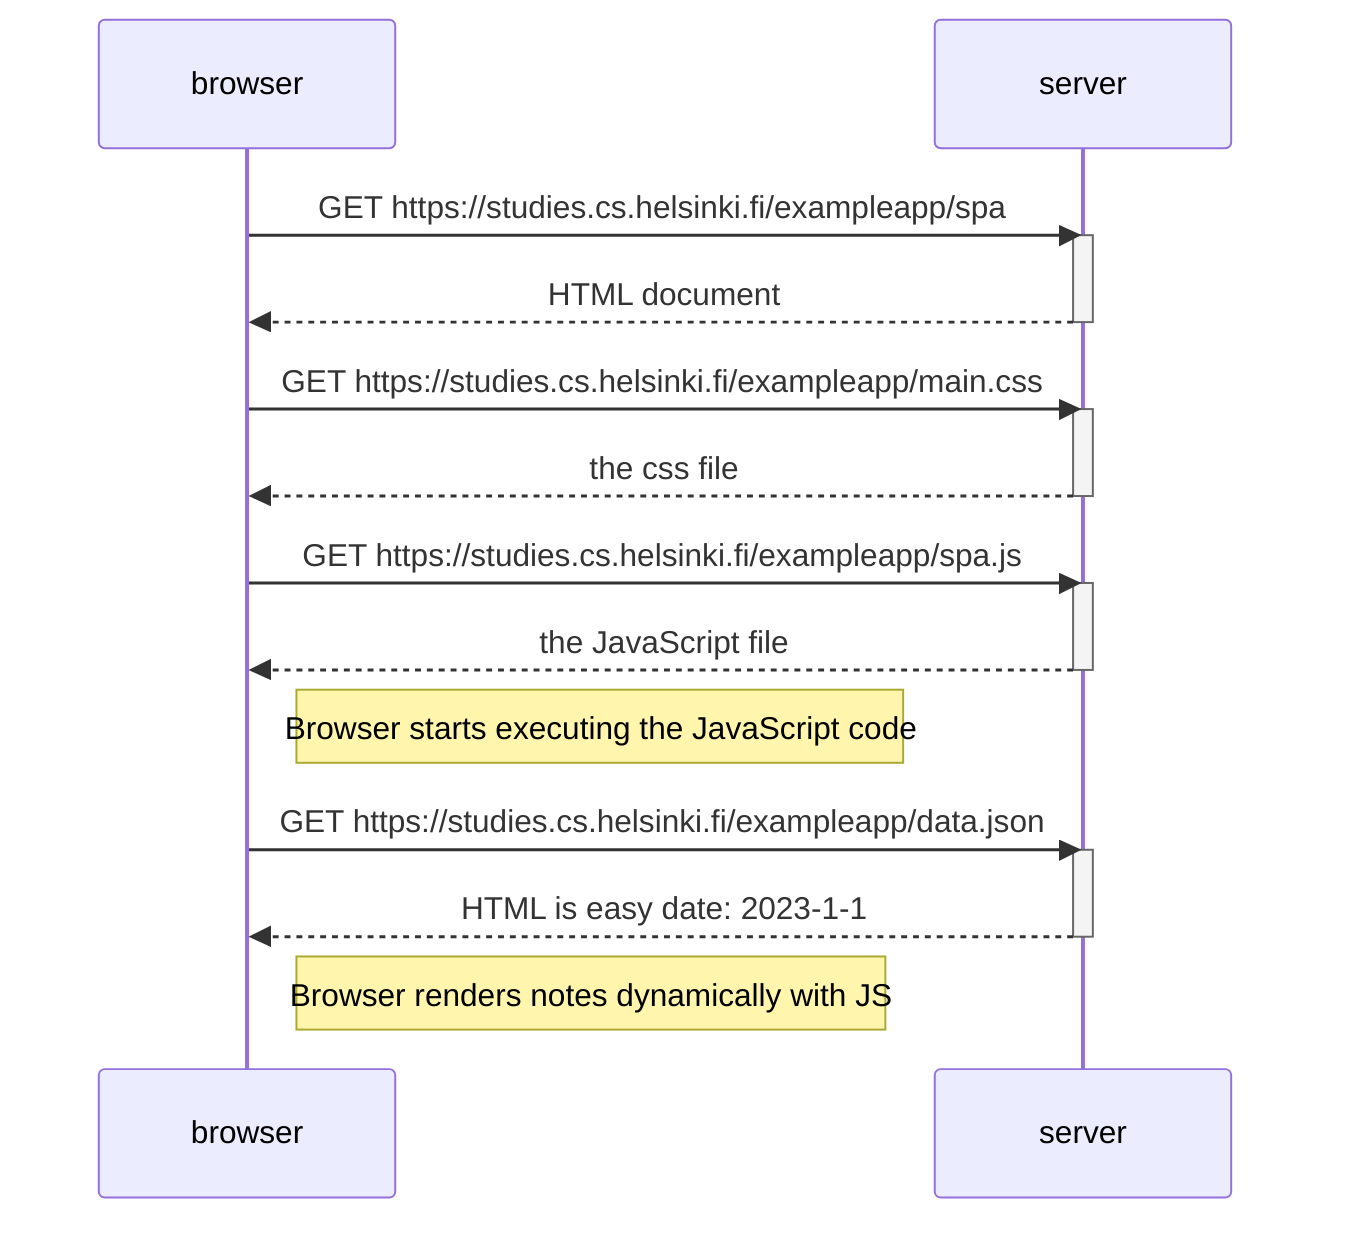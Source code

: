 sequenceDiagram
    participant browser
    participant server
    
    browser->>server: GET https://studies.cs.helsinki.fi/exampleapp/spa
    activate server
    server-->>browser: HTML document
    deactivate server

    browser->>server: GET https://studies.cs.helsinki.fi/exampleapp/main.css 
    activate server
    server-->>browser: the css file
    deactivate server

    browser->>server: GET https://studies.cs.helsinki.fi/exampleapp/spa.js 
    activate server
    server-->>browser: the JavaScript file
    deactivate server

    Note right of browser: Browser starts executing the JavaScript code 

    browser->>server: GET https://studies.cs.helsinki.fi/exampleapp/data.json
    activate server
    server-->>browser: HTML is easy date: 2023-1-1 
    deactivate server

    Note right of browser: Browser renders notes dynamically with JS